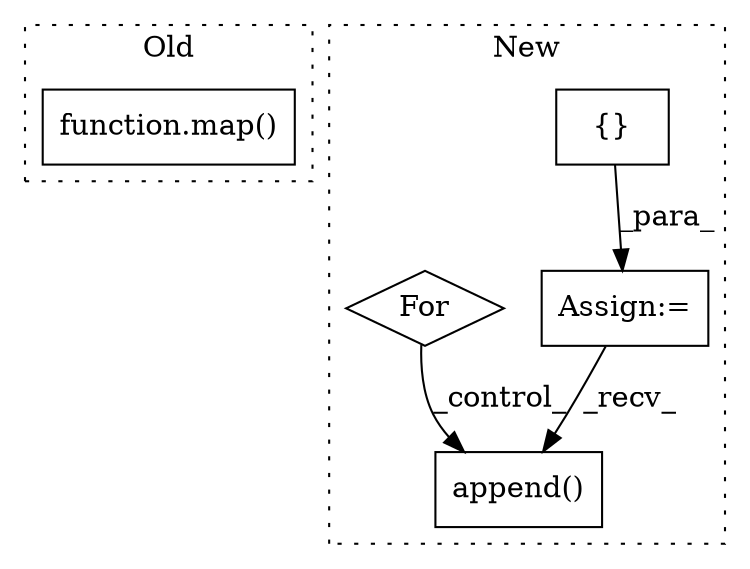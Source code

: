 digraph G {
subgraph cluster0 {
1 [label="function.map()" a="75" s="4462,4485" l="4,1" shape="box"];
label = "Old";
style="dotted";
}
subgraph cluster1 {
2 [label="append()" a="75" s="4290,4324" l="15,1" shape="box"];
3 [label="{}" a="59" s="4243,4243" l="2,1" shape="box"];
4 [label="Assign:=" a="68" s="4240" l="3" shape="box"];
5 [label="For" a="107" s="4250,4280" l="4,10" shape="diamond"];
label = "New";
style="dotted";
}
3 -> 4 [label="_para_"];
4 -> 2 [label="_recv_"];
5 -> 2 [label="_control_"];
}
